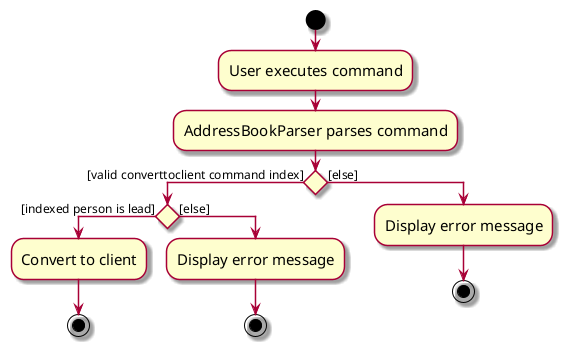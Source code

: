 @startuml
skin rose
skinparam ActivityFontSize 15
skinparam ArrowFontSize 12

start
:User executes command;
:AddressBookParser parses command;

if () then ([valid converttoclient command index])
    if () then ([indexed person is lead])
        :Convert to client;
        stop
    else ([else])
        :Display error message;
        stop
    endif
else ([else])
    :Display error message;
    stop
endif

@enduml
